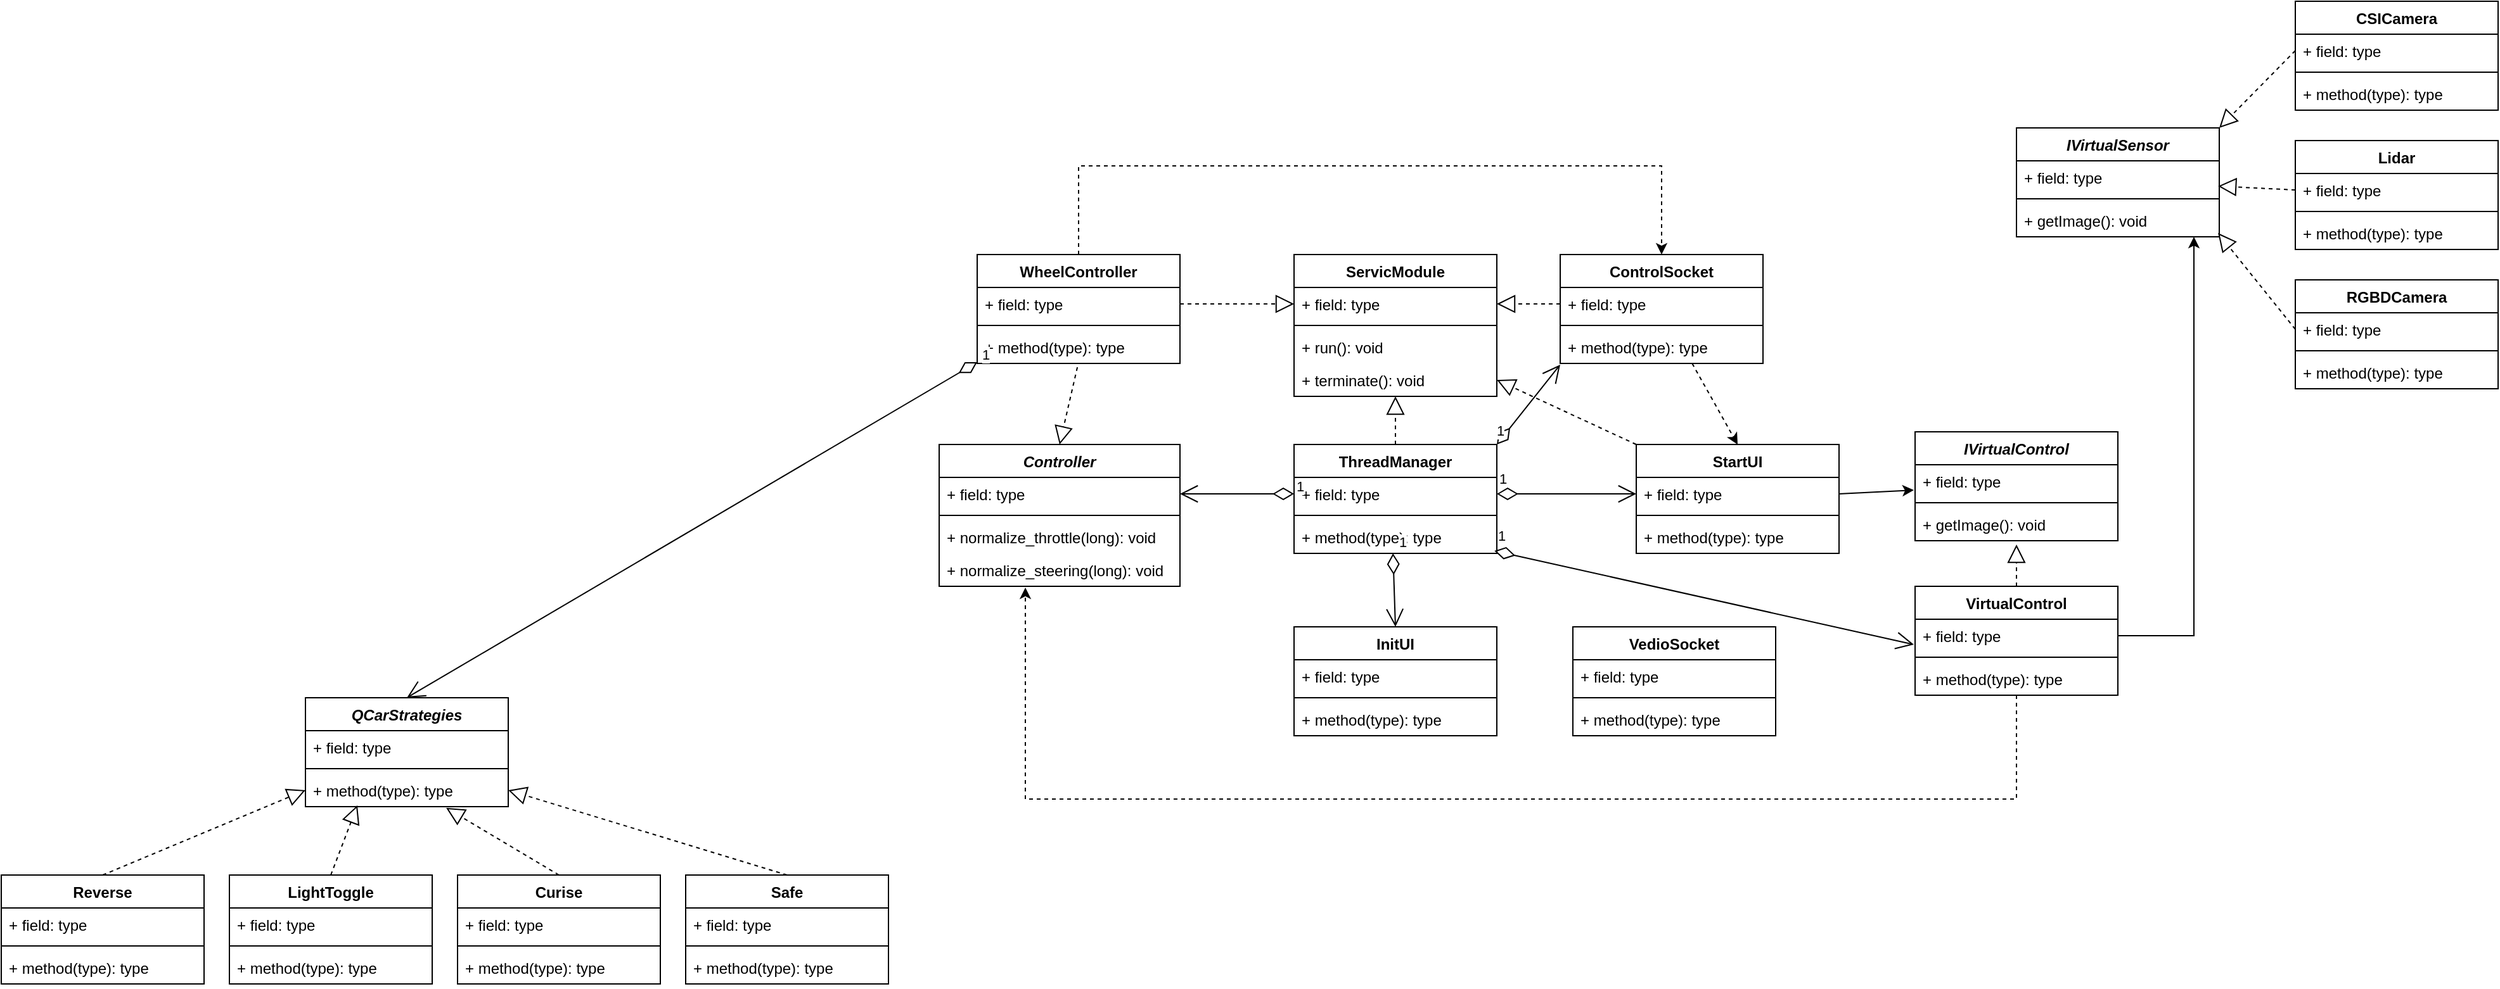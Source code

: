 <mxfile version="22.0.4" type="device">
  <diagram name="Page-1" id="IeWquG3DMUr6u4uD3eop">
    <mxGraphModel dx="2284" dy="1890" grid="1" gridSize="10" guides="1" tooltips="1" connect="1" arrows="1" fold="1" page="1" pageScale="1" pageWidth="850" pageHeight="1100" math="0" shadow="0">
      <root>
        <mxCell id="0" />
        <mxCell id="1" parent="0" />
        <mxCell id="zTrkhcBw3QIAUR79K40q-2" value="ThreadManager" style="swimlane;fontStyle=1;align=center;verticalAlign=top;childLayout=stackLayout;horizontal=1;startSize=26;horizontalStack=0;resizeParent=1;resizeParentMax=0;resizeLast=0;collapsible=1;marginBottom=0;whiteSpace=wrap;html=1;" vertex="1" parent="1">
          <mxGeometry x="470" y="320" width="160" height="86" as="geometry" />
        </mxCell>
        <mxCell id="zTrkhcBw3QIAUR79K40q-3" value="+ field: type" style="text;strokeColor=none;fillColor=none;align=left;verticalAlign=top;spacingLeft=4;spacingRight=4;overflow=hidden;rotatable=0;points=[[0,0.5],[1,0.5]];portConstraint=eastwest;whiteSpace=wrap;html=1;" vertex="1" parent="zTrkhcBw3QIAUR79K40q-2">
          <mxGeometry y="26" width="160" height="26" as="geometry" />
        </mxCell>
        <mxCell id="zTrkhcBw3QIAUR79K40q-4" value="" style="line;strokeWidth=1;fillColor=none;align=left;verticalAlign=middle;spacingTop=-1;spacingLeft=3;spacingRight=3;rotatable=0;labelPosition=right;points=[];portConstraint=eastwest;strokeColor=inherit;" vertex="1" parent="zTrkhcBw3QIAUR79K40q-2">
          <mxGeometry y="52" width="160" height="8" as="geometry" />
        </mxCell>
        <mxCell id="zTrkhcBw3QIAUR79K40q-5" value="+ method(type): type" style="text;strokeColor=none;fillColor=none;align=left;verticalAlign=top;spacingLeft=4;spacingRight=4;overflow=hidden;rotatable=0;points=[[0,0.5],[1,0.5]];portConstraint=eastwest;whiteSpace=wrap;html=1;" vertex="1" parent="zTrkhcBw3QIAUR79K40q-2">
          <mxGeometry y="60" width="160" height="26" as="geometry" />
        </mxCell>
        <mxCell id="zTrkhcBw3QIAUR79K40q-6" value="&lt;i&gt;Controller&lt;/i&gt;" style="swimlane;fontStyle=1;align=center;verticalAlign=top;childLayout=stackLayout;horizontal=1;startSize=26;horizontalStack=0;resizeParent=1;resizeParentMax=0;resizeLast=0;collapsible=1;marginBottom=0;whiteSpace=wrap;html=1;" vertex="1" parent="1">
          <mxGeometry x="190" y="320" width="190" height="112" as="geometry" />
        </mxCell>
        <mxCell id="zTrkhcBw3QIAUR79K40q-7" value="+ field: type" style="text;strokeColor=none;fillColor=none;align=left;verticalAlign=top;spacingLeft=4;spacingRight=4;overflow=hidden;rotatable=0;points=[[0,0.5],[1,0.5]];portConstraint=eastwest;whiteSpace=wrap;html=1;" vertex="1" parent="zTrkhcBw3QIAUR79K40q-6">
          <mxGeometry y="26" width="190" height="26" as="geometry" />
        </mxCell>
        <mxCell id="zTrkhcBw3QIAUR79K40q-8" value="" style="line;strokeWidth=1;fillColor=none;align=left;verticalAlign=middle;spacingTop=-1;spacingLeft=3;spacingRight=3;rotatable=0;labelPosition=right;points=[];portConstraint=eastwest;strokeColor=inherit;" vertex="1" parent="zTrkhcBw3QIAUR79K40q-6">
          <mxGeometry y="52" width="190" height="8" as="geometry" />
        </mxCell>
        <mxCell id="zTrkhcBw3QIAUR79K40q-81" value="+ normalize_throttle(long): void" style="text;strokeColor=none;fillColor=none;align=left;verticalAlign=top;spacingLeft=4;spacingRight=4;overflow=hidden;rotatable=0;points=[[0,0.5],[1,0.5]];portConstraint=eastwest;whiteSpace=wrap;html=1;" vertex="1" parent="zTrkhcBw3QIAUR79K40q-6">
          <mxGeometry y="60" width="190" height="26" as="geometry" />
        </mxCell>
        <mxCell id="zTrkhcBw3QIAUR79K40q-9" value="+ normalize_steering(long): void" style="text;strokeColor=none;fillColor=none;align=left;verticalAlign=top;spacingLeft=4;spacingRight=4;overflow=hidden;rotatable=0;points=[[0,0.5],[1,0.5]];portConstraint=eastwest;whiteSpace=wrap;html=1;" vertex="1" parent="zTrkhcBw3QIAUR79K40q-6">
          <mxGeometry y="86" width="190" height="26" as="geometry" />
        </mxCell>
        <mxCell id="zTrkhcBw3QIAUR79K40q-14" value="ServicModule" style="swimlane;fontStyle=1;align=center;verticalAlign=top;childLayout=stackLayout;horizontal=1;startSize=26;horizontalStack=0;resizeParent=1;resizeParentMax=0;resizeLast=0;collapsible=1;marginBottom=0;whiteSpace=wrap;html=1;" vertex="1" parent="1">
          <mxGeometry x="470" y="170" width="160" height="112" as="geometry" />
        </mxCell>
        <mxCell id="zTrkhcBw3QIAUR79K40q-15" value="+ field: type" style="text;strokeColor=none;fillColor=none;align=left;verticalAlign=top;spacingLeft=4;spacingRight=4;overflow=hidden;rotatable=0;points=[[0,0.5],[1,0.5]];portConstraint=eastwest;whiteSpace=wrap;html=1;" vertex="1" parent="zTrkhcBw3QIAUR79K40q-14">
          <mxGeometry y="26" width="160" height="26" as="geometry" />
        </mxCell>
        <mxCell id="zTrkhcBw3QIAUR79K40q-16" value="" style="line;strokeWidth=1;fillColor=none;align=left;verticalAlign=middle;spacingTop=-1;spacingLeft=3;spacingRight=3;rotatable=0;labelPosition=right;points=[];portConstraint=eastwest;strokeColor=inherit;" vertex="1" parent="zTrkhcBw3QIAUR79K40q-14">
          <mxGeometry y="52" width="160" height="8" as="geometry" />
        </mxCell>
        <mxCell id="zTrkhcBw3QIAUR79K40q-17" value="+ run(): void&amp;nbsp;&lt;br&gt;" style="text;strokeColor=none;fillColor=none;align=left;verticalAlign=top;spacingLeft=4;spacingRight=4;overflow=hidden;rotatable=0;points=[[0,0.5],[1,0.5]];portConstraint=eastwest;whiteSpace=wrap;html=1;" vertex="1" parent="zTrkhcBw3QIAUR79K40q-14">
          <mxGeometry y="60" width="160" height="26" as="geometry" />
        </mxCell>
        <mxCell id="zTrkhcBw3QIAUR79K40q-79" value="+ terminate(): void&amp;nbsp;" style="text;strokeColor=none;fillColor=none;align=left;verticalAlign=top;spacingLeft=4;spacingRight=4;overflow=hidden;rotatable=0;points=[[0,0.5],[1,0.5]];portConstraint=eastwest;whiteSpace=wrap;html=1;" vertex="1" parent="zTrkhcBw3QIAUR79K40q-14">
          <mxGeometry y="86" width="160" height="26" as="geometry" />
        </mxCell>
        <mxCell id="zTrkhcBw3QIAUR79K40q-18" value="" style="endArrow=block;dashed=1;endFill=0;endSize=12;html=1;rounded=0;exitX=0.494;exitY=1.115;exitDx=0;exitDy=0;exitPerimeter=0;entryX=0.5;entryY=0;entryDx=0;entryDy=0;" edge="1" parent="1" source="zTrkhcBw3QIAUR79K40q-26" target="zTrkhcBw3QIAUR79K40q-6">
          <mxGeometry width="160" relative="1" as="geometry">
            <mxPoint x="290" y="240" as="sourcePoint" />
            <mxPoint x="330" y="320" as="targetPoint" />
          </mxGeometry>
        </mxCell>
        <mxCell id="zTrkhcBw3QIAUR79K40q-19" value="" style="endArrow=block;dashed=1;endFill=0;endSize=12;html=1;rounded=0;exitX=0.5;exitY=0;exitDx=0;exitDy=0;" edge="1" parent="1" source="zTrkhcBw3QIAUR79K40q-2" target="zTrkhcBw3QIAUR79K40q-79">
          <mxGeometry width="160" relative="1" as="geometry">
            <mxPoint x="480" y="250" as="sourcePoint" />
            <mxPoint x="640" y="250" as="targetPoint" />
          </mxGeometry>
        </mxCell>
        <mxCell id="zTrkhcBw3QIAUR79K40q-21" value="1" style="endArrow=open;html=1;endSize=12;startArrow=diamondThin;startSize=14;startFill=0;edgeStyle=orthogonalEdgeStyle;align=left;verticalAlign=bottom;rounded=0;entryX=1;entryY=0.5;entryDx=0;entryDy=0;exitX=0;exitY=0.5;exitDx=0;exitDy=0;" edge="1" parent="1" source="zTrkhcBw3QIAUR79K40q-3" target="zTrkhcBw3QIAUR79K40q-7">
          <mxGeometry x="-1" y="3" relative="1" as="geometry">
            <mxPoint x="480" y="250" as="sourcePoint" />
            <mxPoint x="640" y="250" as="targetPoint" />
          </mxGeometry>
        </mxCell>
        <mxCell id="zTrkhcBw3QIAUR79K40q-22" value="1" style="endArrow=open;html=1;endSize=12;startArrow=diamondThin;startSize=14;startFill=0;align=left;verticalAlign=bottom;rounded=0;entryX=0;entryY=0.5;entryDx=0;entryDy=0;exitX=1;exitY=0.5;exitDx=0;exitDy=0;" edge="1" parent="1" source="zTrkhcBw3QIAUR79K40q-3" target="zTrkhcBw3QIAUR79K40q-116">
          <mxGeometry x="-1" y="3" relative="1" as="geometry">
            <mxPoint x="480" y="369" as="sourcePoint" />
            <mxPoint x="690" y="359" as="targetPoint" />
          </mxGeometry>
        </mxCell>
        <mxCell id="zTrkhcBw3QIAUR79K40q-114" style="edgeStyle=orthogonalEdgeStyle;rounded=0;orthogonalLoop=1;jettySize=auto;html=1;exitX=0.5;exitY=0;exitDx=0;exitDy=0;entryX=0.5;entryY=0;entryDx=0;entryDy=0;dashed=1;" edge="1" parent="1" source="zTrkhcBw3QIAUR79K40q-23" target="zTrkhcBw3QIAUR79K40q-82">
          <mxGeometry relative="1" as="geometry">
            <Array as="points">
              <mxPoint x="300" y="100" />
              <mxPoint x="760" y="100" />
            </Array>
          </mxGeometry>
        </mxCell>
        <mxCell id="zTrkhcBw3QIAUR79K40q-23" value="WheelController" style="swimlane;fontStyle=1;align=center;verticalAlign=top;childLayout=stackLayout;horizontal=1;startSize=26;horizontalStack=0;resizeParent=1;resizeParentMax=0;resizeLast=0;collapsible=1;marginBottom=0;whiteSpace=wrap;html=1;" vertex="1" parent="1">
          <mxGeometry x="220" y="170" width="160" height="86" as="geometry" />
        </mxCell>
        <mxCell id="zTrkhcBw3QIAUR79K40q-24" value="+ field: type" style="text;strokeColor=none;fillColor=none;align=left;verticalAlign=top;spacingLeft=4;spacingRight=4;overflow=hidden;rotatable=0;points=[[0,0.5],[1,0.5]];portConstraint=eastwest;whiteSpace=wrap;html=1;" vertex="1" parent="zTrkhcBw3QIAUR79K40q-23">
          <mxGeometry y="26" width="160" height="26" as="geometry" />
        </mxCell>
        <mxCell id="zTrkhcBw3QIAUR79K40q-25" value="" style="line;strokeWidth=1;fillColor=none;align=left;verticalAlign=middle;spacingTop=-1;spacingLeft=3;spacingRight=3;rotatable=0;labelPosition=right;points=[];portConstraint=eastwest;strokeColor=inherit;" vertex="1" parent="zTrkhcBw3QIAUR79K40q-23">
          <mxGeometry y="52" width="160" height="8" as="geometry" />
        </mxCell>
        <mxCell id="zTrkhcBw3QIAUR79K40q-26" value="+ method(type): type" style="text;strokeColor=none;fillColor=none;align=left;verticalAlign=top;spacingLeft=4;spacingRight=4;overflow=hidden;rotatable=0;points=[[0,0.5],[1,0.5]];portConstraint=eastwest;whiteSpace=wrap;html=1;" vertex="1" parent="zTrkhcBw3QIAUR79K40q-23">
          <mxGeometry y="60" width="160" height="26" as="geometry" />
        </mxCell>
        <mxCell id="zTrkhcBw3QIAUR79K40q-27" value="" style="endArrow=block;dashed=1;endFill=0;endSize=12;html=1;rounded=0;exitX=1;exitY=0.5;exitDx=0;exitDy=0;entryX=0;entryY=0.5;entryDx=0;entryDy=0;" edge="1" parent="1" source="zTrkhcBw3QIAUR79K40q-24" target="zTrkhcBw3QIAUR79K40q-15">
          <mxGeometry width="160" relative="1" as="geometry">
            <mxPoint x="339" y="269" as="sourcePoint" />
            <mxPoint x="340" y="330" as="targetPoint" />
          </mxGeometry>
        </mxCell>
        <mxCell id="zTrkhcBw3QIAUR79K40q-28" value="&lt;i style=&quot;border-color: var(--border-color);&quot;&gt;QCarStrategies&lt;/i&gt;" style="swimlane;fontStyle=1;align=center;verticalAlign=top;childLayout=stackLayout;horizontal=1;startSize=26;horizontalStack=0;resizeParent=1;resizeParentMax=0;resizeLast=0;collapsible=1;marginBottom=0;whiteSpace=wrap;html=1;" vertex="1" parent="1">
          <mxGeometry x="-310" y="520" width="160" height="86" as="geometry" />
        </mxCell>
        <mxCell id="zTrkhcBw3QIAUR79K40q-29" value="+ field: type" style="text;strokeColor=none;fillColor=none;align=left;verticalAlign=top;spacingLeft=4;spacingRight=4;overflow=hidden;rotatable=0;points=[[0,0.5],[1,0.5]];portConstraint=eastwest;whiteSpace=wrap;html=1;" vertex="1" parent="zTrkhcBw3QIAUR79K40q-28">
          <mxGeometry y="26" width="160" height="26" as="geometry" />
        </mxCell>
        <mxCell id="zTrkhcBw3QIAUR79K40q-30" value="" style="line;strokeWidth=1;fillColor=none;align=left;verticalAlign=middle;spacingTop=-1;spacingLeft=3;spacingRight=3;rotatable=0;labelPosition=right;points=[];portConstraint=eastwest;strokeColor=inherit;" vertex="1" parent="zTrkhcBw3QIAUR79K40q-28">
          <mxGeometry y="52" width="160" height="8" as="geometry" />
        </mxCell>
        <mxCell id="zTrkhcBw3QIAUR79K40q-31" value="+ method(type): type" style="text;strokeColor=none;fillColor=none;align=left;verticalAlign=top;spacingLeft=4;spacingRight=4;overflow=hidden;rotatable=0;points=[[0,0.5],[1,0.5]];portConstraint=eastwest;whiteSpace=wrap;html=1;" vertex="1" parent="zTrkhcBw3QIAUR79K40q-28">
          <mxGeometry y="60" width="160" height="26" as="geometry" />
        </mxCell>
        <mxCell id="zTrkhcBw3QIAUR79K40q-32" value="1" style="endArrow=open;html=1;endSize=12;startArrow=diamondThin;startSize=14;startFill=0;align=left;verticalAlign=bottom;rounded=0;entryX=0.5;entryY=0;entryDx=0;entryDy=0;exitX=0;exitY=0.962;exitDx=0;exitDy=0;exitPerimeter=0;" edge="1" parent="1" source="zTrkhcBw3QIAUR79K40q-26" target="zTrkhcBw3QIAUR79K40q-28">
          <mxGeometry x="-1" y="3" relative="1" as="geometry">
            <mxPoint x="-230" y="463.998" as="sourcePoint" />
            <mxPoint x="-300" y="429" as="targetPoint" />
          </mxGeometry>
        </mxCell>
        <mxCell id="zTrkhcBw3QIAUR79K40q-33" value="Reverse" style="swimlane;fontStyle=1;align=center;verticalAlign=top;childLayout=stackLayout;horizontal=1;startSize=26;horizontalStack=0;resizeParent=1;resizeParentMax=0;resizeLast=0;collapsible=1;marginBottom=0;whiteSpace=wrap;html=1;" vertex="1" parent="1">
          <mxGeometry x="-550" y="660" width="160" height="86" as="geometry" />
        </mxCell>
        <mxCell id="zTrkhcBw3QIAUR79K40q-34" value="+ field: type" style="text;strokeColor=none;fillColor=none;align=left;verticalAlign=top;spacingLeft=4;spacingRight=4;overflow=hidden;rotatable=0;points=[[0,0.5],[1,0.5]];portConstraint=eastwest;whiteSpace=wrap;html=1;" vertex="1" parent="zTrkhcBw3QIAUR79K40q-33">
          <mxGeometry y="26" width="160" height="26" as="geometry" />
        </mxCell>
        <mxCell id="zTrkhcBw3QIAUR79K40q-35" value="" style="line;strokeWidth=1;fillColor=none;align=left;verticalAlign=middle;spacingTop=-1;spacingLeft=3;spacingRight=3;rotatable=0;labelPosition=right;points=[];portConstraint=eastwest;strokeColor=inherit;" vertex="1" parent="zTrkhcBw3QIAUR79K40q-33">
          <mxGeometry y="52" width="160" height="8" as="geometry" />
        </mxCell>
        <mxCell id="zTrkhcBw3QIAUR79K40q-36" value="+ method(type): type" style="text;strokeColor=none;fillColor=none;align=left;verticalAlign=top;spacingLeft=4;spacingRight=4;overflow=hidden;rotatable=0;points=[[0,0.5],[1,0.5]];portConstraint=eastwest;whiteSpace=wrap;html=1;" vertex="1" parent="zTrkhcBw3QIAUR79K40q-33">
          <mxGeometry y="60" width="160" height="26" as="geometry" />
        </mxCell>
        <mxCell id="zTrkhcBw3QIAUR79K40q-37" value="LightToggle" style="swimlane;fontStyle=1;align=center;verticalAlign=top;childLayout=stackLayout;horizontal=1;startSize=26;horizontalStack=0;resizeParent=1;resizeParentMax=0;resizeLast=0;collapsible=1;marginBottom=0;whiteSpace=wrap;html=1;" vertex="1" parent="1">
          <mxGeometry x="-370" y="660" width="160" height="86" as="geometry" />
        </mxCell>
        <mxCell id="zTrkhcBw3QIAUR79K40q-38" value="+ field: type" style="text;strokeColor=none;fillColor=none;align=left;verticalAlign=top;spacingLeft=4;spacingRight=4;overflow=hidden;rotatable=0;points=[[0,0.5],[1,0.5]];portConstraint=eastwest;whiteSpace=wrap;html=1;" vertex="1" parent="zTrkhcBw3QIAUR79K40q-37">
          <mxGeometry y="26" width="160" height="26" as="geometry" />
        </mxCell>
        <mxCell id="zTrkhcBw3QIAUR79K40q-39" value="" style="line;strokeWidth=1;fillColor=none;align=left;verticalAlign=middle;spacingTop=-1;spacingLeft=3;spacingRight=3;rotatable=0;labelPosition=right;points=[];portConstraint=eastwest;strokeColor=inherit;" vertex="1" parent="zTrkhcBw3QIAUR79K40q-37">
          <mxGeometry y="52" width="160" height="8" as="geometry" />
        </mxCell>
        <mxCell id="zTrkhcBw3QIAUR79K40q-40" value="+ method(type): type" style="text;strokeColor=none;fillColor=none;align=left;verticalAlign=top;spacingLeft=4;spacingRight=4;overflow=hidden;rotatable=0;points=[[0,0.5],[1,0.5]];portConstraint=eastwest;whiteSpace=wrap;html=1;" vertex="1" parent="zTrkhcBw3QIAUR79K40q-37">
          <mxGeometry y="60" width="160" height="26" as="geometry" />
        </mxCell>
        <mxCell id="zTrkhcBw3QIAUR79K40q-41" value="Curise" style="swimlane;fontStyle=1;align=center;verticalAlign=top;childLayout=stackLayout;horizontal=1;startSize=26;horizontalStack=0;resizeParent=1;resizeParentMax=0;resizeLast=0;collapsible=1;marginBottom=0;whiteSpace=wrap;html=1;" vertex="1" parent="1">
          <mxGeometry x="-190" y="660" width="160" height="86" as="geometry" />
        </mxCell>
        <mxCell id="zTrkhcBw3QIAUR79K40q-42" value="+ field: type" style="text;strokeColor=none;fillColor=none;align=left;verticalAlign=top;spacingLeft=4;spacingRight=4;overflow=hidden;rotatable=0;points=[[0,0.5],[1,0.5]];portConstraint=eastwest;whiteSpace=wrap;html=1;" vertex="1" parent="zTrkhcBw3QIAUR79K40q-41">
          <mxGeometry y="26" width="160" height="26" as="geometry" />
        </mxCell>
        <mxCell id="zTrkhcBw3QIAUR79K40q-43" value="" style="line;strokeWidth=1;fillColor=none;align=left;verticalAlign=middle;spacingTop=-1;spacingLeft=3;spacingRight=3;rotatable=0;labelPosition=right;points=[];portConstraint=eastwest;strokeColor=inherit;" vertex="1" parent="zTrkhcBw3QIAUR79K40q-41">
          <mxGeometry y="52" width="160" height="8" as="geometry" />
        </mxCell>
        <mxCell id="zTrkhcBw3QIAUR79K40q-44" value="+ method(type): type" style="text;strokeColor=none;fillColor=none;align=left;verticalAlign=top;spacingLeft=4;spacingRight=4;overflow=hidden;rotatable=0;points=[[0,0.5],[1,0.5]];portConstraint=eastwest;whiteSpace=wrap;html=1;" vertex="1" parent="zTrkhcBw3QIAUR79K40q-41">
          <mxGeometry y="60" width="160" height="26" as="geometry" />
        </mxCell>
        <mxCell id="zTrkhcBw3QIAUR79K40q-45" value="" style="endArrow=block;dashed=1;endFill=0;endSize=12;html=1;rounded=0;exitX=0.5;exitY=0;exitDx=0;exitDy=0;entryX=0;entryY=0.5;entryDx=0;entryDy=0;" edge="1" parent="1" source="zTrkhcBw3QIAUR79K40q-33" target="zTrkhcBw3QIAUR79K40q-31">
          <mxGeometry width="160" relative="1" as="geometry">
            <mxPoint x="-30" y="338" as="sourcePoint" />
            <mxPoint x="-30" y="274" as="targetPoint" />
          </mxGeometry>
        </mxCell>
        <mxCell id="zTrkhcBw3QIAUR79K40q-46" value="Safe" style="swimlane;fontStyle=1;align=center;verticalAlign=top;childLayout=stackLayout;horizontal=1;startSize=26;horizontalStack=0;resizeParent=1;resizeParentMax=0;resizeLast=0;collapsible=1;marginBottom=0;whiteSpace=wrap;html=1;" vertex="1" parent="1">
          <mxGeometry x="-10" y="660" width="160" height="86" as="geometry" />
        </mxCell>
        <mxCell id="zTrkhcBw3QIAUR79K40q-47" value="+ field: type" style="text;strokeColor=none;fillColor=none;align=left;verticalAlign=top;spacingLeft=4;spacingRight=4;overflow=hidden;rotatable=0;points=[[0,0.5],[1,0.5]];portConstraint=eastwest;whiteSpace=wrap;html=1;" vertex="1" parent="zTrkhcBw3QIAUR79K40q-46">
          <mxGeometry y="26" width="160" height="26" as="geometry" />
        </mxCell>
        <mxCell id="zTrkhcBw3QIAUR79K40q-48" value="" style="line;strokeWidth=1;fillColor=none;align=left;verticalAlign=middle;spacingTop=-1;spacingLeft=3;spacingRight=3;rotatable=0;labelPosition=right;points=[];portConstraint=eastwest;strokeColor=inherit;" vertex="1" parent="zTrkhcBw3QIAUR79K40q-46">
          <mxGeometry y="52" width="160" height="8" as="geometry" />
        </mxCell>
        <mxCell id="zTrkhcBw3QIAUR79K40q-49" value="+ method(type): type" style="text;strokeColor=none;fillColor=none;align=left;verticalAlign=top;spacingLeft=4;spacingRight=4;overflow=hidden;rotatable=0;points=[[0,0.5],[1,0.5]];portConstraint=eastwest;whiteSpace=wrap;html=1;" vertex="1" parent="zTrkhcBw3QIAUR79K40q-46">
          <mxGeometry y="60" width="160" height="26" as="geometry" />
        </mxCell>
        <mxCell id="zTrkhcBw3QIAUR79K40q-50" value="" style="endArrow=block;dashed=1;endFill=0;endSize=12;html=1;rounded=0;exitX=0.5;exitY=0;exitDx=0;exitDy=0;entryX=0.256;entryY=0.962;entryDx=0;entryDy=0;entryPerimeter=0;" edge="1" parent="1" source="zTrkhcBw3QIAUR79K40q-37" target="zTrkhcBw3QIAUR79K40q-31">
          <mxGeometry width="160" relative="1" as="geometry">
            <mxPoint x="-20" y="424" as="sourcePoint" />
            <mxPoint x="140" y="357" as="targetPoint" />
          </mxGeometry>
        </mxCell>
        <mxCell id="zTrkhcBw3QIAUR79K40q-51" value="" style="endArrow=block;dashed=1;endFill=0;endSize=12;html=1;rounded=0;exitX=0.5;exitY=0;exitDx=0;exitDy=0;entryX=0.694;entryY=1.038;entryDx=0;entryDy=0;entryPerimeter=0;" edge="1" parent="1" source="zTrkhcBw3QIAUR79K40q-41" target="zTrkhcBw3QIAUR79K40q-31">
          <mxGeometry width="160" relative="1" as="geometry">
            <mxPoint x="160" y="424" as="sourcePoint" />
            <mxPoint x="181" y="369" as="targetPoint" />
          </mxGeometry>
        </mxCell>
        <mxCell id="zTrkhcBw3QIAUR79K40q-52" value="" style="endArrow=block;dashed=1;endFill=0;endSize=12;html=1;rounded=0;exitX=0.5;exitY=0;exitDx=0;exitDy=0;entryX=1;entryY=0.5;entryDx=0;entryDy=0;" edge="1" parent="1" source="zTrkhcBw3QIAUR79K40q-46" target="zTrkhcBw3QIAUR79K40q-31">
          <mxGeometry width="160" relative="1" as="geometry">
            <mxPoint x="340" y="424" as="sourcePoint" />
            <mxPoint x="251" y="371" as="targetPoint" />
          </mxGeometry>
        </mxCell>
        <mxCell id="zTrkhcBw3QIAUR79K40q-54" value="&lt;i&gt;IVirtualSensor&lt;/i&gt;" style="swimlane;fontStyle=1;align=center;verticalAlign=top;childLayout=stackLayout;horizontal=1;startSize=26;horizontalStack=0;resizeParent=1;resizeParentMax=0;resizeLast=0;collapsible=1;marginBottom=0;whiteSpace=wrap;html=1;" vertex="1" parent="1">
          <mxGeometry x="1040" y="70" width="160" height="86" as="geometry" />
        </mxCell>
        <mxCell id="zTrkhcBw3QIAUR79K40q-55" value="+ field: type" style="text;strokeColor=none;fillColor=none;align=left;verticalAlign=top;spacingLeft=4;spacingRight=4;overflow=hidden;rotatable=0;points=[[0,0.5],[1,0.5]];portConstraint=eastwest;whiteSpace=wrap;html=1;" vertex="1" parent="zTrkhcBw3QIAUR79K40q-54">
          <mxGeometry y="26" width="160" height="26" as="geometry" />
        </mxCell>
        <mxCell id="zTrkhcBw3QIAUR79K40q-56" value="" style="line;strokeWidth=1;fillColor=none;align=left;verticalAlign=middle;spacingTop=-1;spacingLeft=3;spacingRight=3;rotatable=0;labelPosition=right;points=[];portConstraint=eastwest;strokeColor=inherit;" vertex="1" parent="zTrkhcBw3QIAUR79K40q-54">
          <mxGeometry y="52" width="160" height="8" as="geometry" />
        </mxCell>
        <mxCell id="zTrkhcBw3QIAUR79K40q-57" value="+ getImage(): void" style="text;strokeColor=none;fillColor=none;align=left;verticalAlign=top;spacingLeft=4;spacingRight=4;overflow=hidden;rotatable=0;points=[[0,0.5],[1,0.5]];portConstraint=eastwest;whiteSpace=wrap;html=1;" vertex="1" parent="zTrkhcBw3QIAUR79K40q-54">
          <mxGeometry y="60" width="160" height="26" as="geometry" />
        </mxCell>
        <mxCell id="zTrkhcBw3QIAUR79K40q-58" value="CSICamera" style="swimlane;fontStyle=1;align=center;verticalAlign=top;childLayout=stackLayout;horizontal=1;startSize=26;horizontalStack=0;resizeParent=1;resizeParentMax=0;resizeLast=0;collapsible=1;marginBottom=0;whiteSpace=wrap;html=1;" vertex="1" parent="1">
          <mxGeometry x="1260" y="-30" width="160" height="86" as="geometry" />
        </mxCell>
        <mxCell id="zTrkhcBw3QIAUR79K40q-59" value="+ field: type" style="text;strokeColor=none;fillColor=none;align=left;verticalAlign=top;spacingLeft=4;spacingRight=4;overflow=hidden;rotatable=0;points=[[0,0.5],[1,0.5]];portConstraint=eastwest;whiteSpace=wrap;html=1;" vertex="1" parent="zTrkhcBw3QIAUR79K40q-58">
          <mxGeometry y="26" width="160" height="26" as="geometry" />
        </mxCell>
        <mxCell id="zTrkhcBw3QIAUR79K40q-60" value="" style="line;strokeWidth=1;fillColor=none;align=left;verticalAlign=middle;spacingTop=-1;spacingLeft=3;spacingRight=3;rotatable=0;labelPosition=right;points=[];portConstraint=eastwest;strokeColor=inherit;" vertex="1" parent="zTrkhcBw3QIAUR79K40q-58">
          <mxGeometry y="52" width="160" height="8" as="geometry" />
        </mxCell>
        <mxCell id="zTrkhcBw3QIAUR79K40q-61" value="+ method(type): type" style="text;strokeColor=none;fillColor=none;align=left;verticalAlign=top;spacingLeft=4;spacingRight=4;overflow=hidden;rotatable=0;points=[[0,0.5],[1,0.5]];portConstraint=eastwest;whiteSpace=wrap;html=1;" vertex="1" parent="zTrkhcBw3QIAUR79K40q-58">
          <mxGeometry y="60" width="160" height="26" as="geometry" />
        </mxCell>
        <mxCell id="zTrkhcBw3QIAUR79K40q-62" value="Lidar" style="swimlane;fontStyle=1;align=center;verticalAlign=top;childLayout=stackLayout;horizontal=1;startSize=26;horizontalStack=0;resizeParent=1;resizeParentMax=0;resizeLast=0;collapsible=1;marginBottom=0;whiteSpace=wrap;html=1;" vertex="1" parent="1">
          <mxGeometry x="1260" y="80" width="160" height="86" as="geometry" />
        </mxCell>
        <mxCell id="zTrkhcBw3QIAUR79K40q-63" value="+ field: type" style="text;strokeColor=none;fillColor=none;align=left;verticalAlign=top;spacingLeft=4;spacingRight=4;overflow=hidden;rotatable=0;points=[[0,0.5],[1,0.5]];portConstraint=eastwest;whiteSpace=wrap;html=1;" vertex="1" parent="zTrkhcBw3QIAUR79K40q-62">
          <mxGeometry y="26" width="160" height="26" as="geometry" />
        </mxCell>
        <mxCell id="zTrkhcBw3QIAUR79K40q-64" value="" style="line;strokeWidth=1;fillColor=none;align=left;verticalAlign=middle;spacingTop=-1;spacingLeft=3;spacingRight=3;rotatable=0;labelPosition=right;points=[];portConstraint=eastwest;strokeColor=inherit;" vertex="1" parent="zTrkhcBw3QIAUR79K40q-62">
          <mxGeometry y="52" width="160" height="8" as="geometry" />
        </mxCell>
        <mxCell id="zTrkhcBw3QIAUR79K40q-65" value="+ method(type): type" style="text;strokeColor=none;fillColor=none;align=left;verticalAlign=top;spacingLeft=4;spacingRight=4;overflow=hidden;rotatable=0;points=[[0,0.5],[1,0.5]];portConstraint=eastwest;whiteSpace=wrap;html=1;" vertex="1" parent="zTrkhcBw3QIAUR79K40q-62">
          <mxGeometry y="60" width="160" height="26" as="geometry" />
        </mxCell>
        <mxCell id="zTrkhcBw3QIAUR79K40q-66" value="RGBDCamera" style="swimlane;fontStyle=1;align=center;verticalAlign=top;childLayout=stackLayout;horizontal=1;startSize=26;horizontalStack=0;resizeParent=1;resizeParentMax=0;resizeLast=0;collapsible=1;marginBottom=0;whiteSpace=wrap;html=1;" vertex="1" parent="1">
          <mxGeometry x="1260" y="190" width="160" height="86" as="geometry" />
        </mxCell>
        <mxCell id="zTrkhcBw3QIAUR79K40q-67" value="+ field: type" style="text;strokeColor=none;fillColor=none;align=left;verticalAlign=top;spacingLeft=4;spacingRight=4;overflow=hidden;rotatable=0;points=[[0,0.5],[1,0.5]];portConstraint=eastwest;whiteSpace=wrap;html=1;" vertex="1" parent="zTrkhcBw3QIAUR79K40q-66">
          <mxGeometry y="26" width="160" height="26" as="geometry" />
        </mxCell>
        <mxCell id="zTrkhcBw3QIAUR79K40q-68" value="" style="line;strokeWidth=1;fillColor=none;align=left;verticalAlign=middle;spacingTop=-1;spacingLeft=3;spacingRight=3;rotatable=0;labelPosition=right;points=[];portConstraint=eastwest;strokeColor=inherit;" vertex="1" parent="zTrkhcBw3QIAUR79K40q-66">
          <mxGeometry y="52" width="160" height="8" as="geometry" />
        </mxCell>
        <mxCell id="zTrkhcBw3QIAUR79K40q-69" value="+ method(type): type" style="text;strokeColor=none;fillColor=none;align=left;verticalAlign=top;spacingLeft=4;spacingRight=4;overflow=hidden;rotatable=0;points=[[0,0.5],[1,0.5]];portConstraint=eastwest;whiteSpace=wrap;html=1;" vertex="1" parent="zTrkhcBw3QIAUR79K40q-66">
          <mxGeometry y="60" width="160" height="26" as="geometry" />
        </mxCell>
        <mxCell id="zTrkhcBw3QIAUR79K40q-70" value="" style="endArrow=block;dashed=1;endFill=0;endSize=12;html=1;rounded=0;exitX=0;exitY=0.5;exitDx=0;exitDy=0;entryX=0.994;entryY=0.885;entryDx=0;entryDy=0;entryPerimeter=0;" edge="1" parent="1" source="zTrkhcBw3QIAUR79K40q-67" target="zTrkhcBw3QIAUR79K40q-57">
          <mxGeometry width="160" relative="1" as="geometry">
            <mxPoint x="1260" y="266.5" as="sourcePoint" />
            <mxPoint x="1040" y="199.5" as="targetPoint" />
          </mxGeometry>
        </mxCell>
        <mxCell id="zTrkhcBw3QIAUR79K40q-71" value="" style="endArrow=block;dashed=1;endFill=0;endSize=12;html=1;rounded=0;exitX=0;exitY=0.5;exitDx=0;exitDy=0;entryX=0.994;entryY=0.769;entryDx=0;entryDy=0;entryPerimeter=0;" edge="1" parent="1" source="zTrkhcBw3QIAUR79K40q-63" target="zTrkhcBw3QIAUR79K40q-55">
          <mxGeometry width="160" relative="1" as="geometry">
            <mxPoint x="1251" y="151" as="sourcePoint" />
            <mxPoint x="1190" y="75" as="targetPoint" />
          </mxGeometry>
        </mxCell>
        <mxCell id="zTrkhcBw3QIAUR79K40q-72" value="" style="endArrow=block;dashed=1;endFill=0;endSize=12;html=1;rounded=0;exitX=0;exitY=0.5;exitDx=0;exitDy=0;entryX=1;entryY=0;entryDx=0;entryDy=0;" edge="1" parent="1" source="zTrkhcBw3QIAUR79K40q-59" target="zTrkhcBw3QIAUR79K40q-54">
          <mxGeometry width="160" relative="1" as="geometry">
            <mxPoint x="1241" y="9" as="sourcePoint" />
            <mxPoint x="1180" y="6" as="targetPoint" />
          </mxGeometry>
        </mxCell>
        <mxCell id="zTrkhcBw3QIAUR79K40q-74" value="InitUI" style="swimlane;fontStyle=1;align=center;verticalAlign=top;childLayout=stackLayout;horizontal=1;startSize=26;horizontalStack=0;resizeParent=1;resizeParentMax=0;resizeLast=0;collapsible=1;marginBottom=0;whiteSpace=wrap;html=1;" vertex="1" parent="1">
          <mxGeometry x="470" y="464" width="160" height="86" as="geometry" />
        </mxCell>
        <mxCell id="zTrkhcBw3QIAUR79K40q-75" value="+ field: type" style="text;strokeColor=none;fillColor=none;align=left;verticalAlign=top;spacingLeft=4;spacingRight=4;overflow=hidden;rotatable=0;points=[[0,0.5],[1,0.5]];portConstraint=eastwest;whiteSpace=wrap;html=1;" vertex="1" parent="zTrkhcBw3QIAUR79K40q-74">
          <mxGeometry y="26" width="160" height="26" as="geometry" />
        </mxCell>
        <mxCell id="zTrkhcBw3QIAUR79K40q-76" value="" style="line;strokeWidth=1;fillColor=none;align=left;verticalAlign=middle;spacingTop=-1;spacingLeft=3;spacingRight=3;rotatable=0;labelPosition=right;points=[];portConstraint=eastwest;strokeColor=inherit;" vertex="1" parent="zTrkhcBw3QIAUR79K40q-74">
          <mxGeometry y="52" width="160" height="8" as="geometry" />
        </mxCell>
        <mxCell id="zTrkhcBw3QIAUR79K40q-77" value="+ method(type): type" style="text;strokeColor=none;fillColor=none;align=left;verticalAlign=top;spacingLeft=4;spacingRight=4;overflow=hidden;rotatable=0;points=[[0,0.5],[1,0.5]];portConstraint=eastwest;whiteSpace=wrap;html=1;" vertex="1" parent="zTrkhcBw3QIAUR79K40q-74">
          <mxGeometry y="60" width="160" height="26" as="geometry" />
        </mxCell>
        <mxCell id="zTrkhcBw3QIAUR79K40q-78" value="1" style="endArrow=open;html=1;endSize=12;startArrow=diamondThin;startSize=14;startFill=0;align=left;verticalAlign=bottom;rounded=0;entryX=0.5;entryY=0;entryDx=0;entryDy=0;exitX=0.488;exitY=1;exitDx=0;exitDy=0;exitPerimeter=0;" edge="1" parent="1" source="zTrkhcBw3QIAUR79K40q-5" target="zTrkhcBw3QIAUR79K40q-74">
          <mxGeometry x="-1" y="3" relative="1" as="geometry">
            <mxPoint x="480" y="369" as="sourcePoint" />
            <mxPoint x="390" y="369" as="targetPoint" />
          </mxGeometry>
        </mxCell>
        <mxCell id="zTrkhcBw3QIAUR79K40q-119" value="" style="rounded=0;orthogonalLoop=1;jettySize=auto;html=1;entryX=0.5;entryY=0;entryDx=0;entryDy=0;dashed=1;" edge="1" parent="1" source="zTrkhcBw3QIAUR79K40q-82" target="zTrkhcBw3QIAUR79K40q-115">
          <mxGeometry relative="1" as="geometry" />
        </mxCell>
        <mxCell id="zTrkhcBw3QIAUR79K40q-82" value="ControlSocket" style="swimlane;fontStyle=1;align=center;verticalAlign=top;childLayout=stackLayout;horizontal=1;startSize=26;horizontalStack=0;resizeParent=1;resizeParentMax=0;resizeLast=0;collapsible=1;marginBottom=0;whiteSpace=wrap;html=1;" vertex="1" parent="1">
          <mxGeometry x="680" y="170" width="160" height="86" as="geometry" />
        </mxCell>
        <mxCell id="zTrkhcBw3QIAUR79K40q-83" value="+ field: type" style="text;strokeColor=none;fillColor=none;align=left;verticalAlign=top;spacingLeft=4;spacingRight=4;overflow=hidden;rotatable=0;points=[[0,0.5],[1,0.5]];portConstraint=eastwest;whiteSpace=wrap;html=1;" vertex="1" parent="zTrkhcBw3QIAUR79K40q-82">
          <mxGeometry y="26" width="160" height="26" as="geometry" />
        </mxCell>
        <mxCell id="zTrkhcBw3QIAUR79K40q-84" value="" style="line;strokeWidth=1;fillColor=none;align=left;verticalAlign=middle;spacingTop=-1;spacingLeft=3;spacingRight=3;rotatable=0;labelPosition=right;points=[];portConstraint=eastwest;strokeColor=inherit;" vertex="1" parent="zTrkhcBw3QIAUR79K40q-82">
          <mxGeometry y="52" width="160" height="8" as="geometry" />
        </mxCell>
        <mxCell id="zTrkhcBw3QIAUR79K40q-85" value="+ method(type): type" style="text;strokeColor=none;fillColor=none;align=left;verticalAlign=top;spacingLeft=4;spacingRight=4;overflow=hidden;rotatable=0;points=[[0,0.5],[1,0.5]];portConstraint=eastwest;whiteSpace=wrap;html=1;" vertex="1" parent="zTrkhcBw3QIAUR79K40q-82">
          <mxGeometry y="60" width="160" height="26" as="geometry" />
        </mxCell>
        <mxCell id="zTrkhcBw3QIAUR79K40q-86" value="" style="endArrow=block;dashed=1;endFill=0;endSize=12;html=1;rounded=0;exitX=0;exitY=0.5;exitDx=0;exitDy=0;entryX=1;entryY=0.5;entryDx=0;entryDy=0;" edge="1" parent="1" source="zTrkhcBw3QIAUR79K40q-83" target="zTrkhcBw3QIAUR79K40q-15">
          <mxGeometry width="160" relative="1" as="geometry">
            <mxPoint x="660" y="232" as="sourcePoint" />
            <mxPoint x="660" y="194" as="targetPoint" />
          </mxGeometry>
        </mxCell>
        <mxCell id="zTrkhcBw3QIAUR79K40q-87" value="1" style="endArrow=open;html=1;endSize=12;startArrow=diamondThin;startSize=14;startFill=0;align=left;verticalAlign=bottom;rounded=0;entryX=0;entryY=1.038;entryDx=0;entryDy=0;exitX=1;exitY=0;exitDx=0;exitDy=0;entryPerimeter=0;" edge="1" parent="1" source="zTrkhcBw3QIAUR79K40q-2" target="zTrkhcBw3QIAUR79K40q-85">
          <mxGeometry x="-1" y="3" relative="1" as="geometry">
            <mxPoint x="640" y="306" as="sourcePoint" />
            <mxPoint x="700" y="306" as="targetPoint" />
          </mxGeometry>
        </mxCell>
        <mxCell id="zTrkhcBw3QIAUR79K40q-89" value="VedioSocket" style="swimlane;fontStyle=1;align=center;verticalAlign=top;childLayout=stackLayout;horizontal=1;startSize=26;horizontalStack=0;resizeParent=1;resizeParentMax=0;resizeLast=0;collapsible=1;marginBottom=0;whiteSpace=wrap;html=1;" vertex="1" parent="1">
          <mxGeometry x="690" y="464" width="160" height="86" as="geometry" />
        </mxCell>
        <mxCell id="zTrkhcBw3QIAUR79K40q-90" value="+ field: type" style="text;strokeColor=none;fillColor=none;align=left;verticalAlign=top;spacingLeft=4;spacingRight=4;overflow=hidden;rotatable=0;points=[[0,0.5],[1,0.5]];portConstraint=eastwest;whiteSpace=wrap;html=1;" vertex="1" parent="zTrkhcBw3QIAUR79K40q-89">
          <mxGeometry y="26" width="160" height="26" as="geometry" />
        </mxCell>
        <mxCell id="zTrkhcBw3QIAUR79K40q-91" value="" style="line;strokeWidth=1;fillColor=none;align=left;verticalAlign=middle;spacingTop=-1;spacingLeft=3;spacingRight=3;rotatable=0;labelPosition=right;points=[];portConstraint=eastwest;strokeColor=inherit;" vertex="1" parent="zTrkhcBw3QIAUR79K40q-89">
          <mxGeometry y="52" width="160" height="8" as="geometry" />
        </mxCell>
        <mxCell id="zTrkhcBw3QIAUR79K40q-92" value="+ method(type): type" style="text;strokeColor=none;fillColor=none;align=left;verticalAlign=top;spacingLeft=4;spacingRight=4;overflow=hidden;rotatable=0;points=[[0,0.5],[1,0.5]];portConstraint=eastwest;whiteSpace=wrap;html=1;" vertex="1" parent="zTrkhcBw3QIAUR79K40q-89">
          <mxGeometry y="60" width="160" height="26" as="geometry" />
        </mxCell>
        <mxCell id="zTrkhcBw3QIAUR79K40q-115" value="StartUI" style="swimlane;fontStyle=1;align=center;verticalAlign=top;childLayout=stackLayout;horizontal=1;startSize=26;horizontalStack=0;resizeParent=1;resizeParentMax=0;resizeLast=0;collapsible=1;marginBottom=0;whiteSpace=wrap;html=1;" vertex="1" parent="1">
          <mxGeometry x="740" y="320" width="160" height="86" as="geometry" />
        </mxCell>
        <mxCell id="zTrkhcBw3QIAUR79K40q-116" value="+ field: type" style="text;strokeColor=none;fillColor=none;align=left;verticalAlign=top;spacingLeft=4;spacingRight=4;overflow=hidden;rotatable=0;points=[[0,0.5],[1,0.5]];portConstraint=eastwest;whiteSpace=wrap;html=1;" vertex="1" parent="zTrkhcBw3QIAUR79K40q-115">
          <mxGeometry y="26" width="160" height="26" as="geometry" />
        </mxCell>
        <mxCell id="zTrkhcBw3QIAUR79K40q-117" value="" style="line;strokeWidth=1;fillColor=none;align=left;verticalAlign=middle;spacingTop=-1;spacingLeft=3;spacingRight=3;rotatable=0;labelPosition=right;points=[];portConstraint=eastwest;strokeColor=inherit;" vertex="1" parent="zTrkhcBw3QIAUR79K40q-115">
          <mxGeometry y="52" width="160" height="8" as="geometry" />
        </mxCell>
        <mxCell id="zTrkhcBw3QIAUR79K40q-118" value="+ method(type): type" style="text;strokeColor=none;fillColor=none;align=left;verticalAlign=top;spacingLeft=4;spacingRight=4;overflow=hidden;rotatable=0;points=[[0,0.5],[1,0.5]];portConstraint=eastwest;whiteSpace=wrap;html=1;" vertex="1" parent="zTrkhcBw3QIAUR79K40q-115">
          <mxGeometry y="60" width="160" height="26" as="geometry" />
        </mxCell>
        <mxCell id="zTrkhcBw3QIAUR79K40q-120" value="&lt;i&gt;IVirtualControl&lt;/i&gt;" style="swimlane;fontStyle=1;align=center;verticalAlign=top;childLayout=stackLayout;horizontal=1;startSize=26;horizontalStack=0;resizeParent=1;resizeParentMax=0;resizeLast=0;collapsible=1;marginBottom=0;whiteSpace=wrap;html=1;" vertex="1" parent="1">
          <mxGeometry x="960" y="310" width="160" height="86" as="geometry" />
        </mxCell>
        <mxCell id="zTrkhcBw3QIAUR79K40q-121" value="+ field: type" style="text;strokeColor=none;fillColor=none;align=left;verticalAlign=top;spacingLeft=4;spacingRight=4;overflow=hidden;rotatable=0;points=[[0,0.5],[1,0.5]];portConstraint=eastwest;whiteSpace=wrap;html=1;" vertex="1" parent="zTrkhcBw3QIAUR79K40q-120">
          <mxGeometry y="26" width="160" height="26" as="geometry" />
        </mxCell>
        <mxCell id="zTrkhcBw3QIAUR79K40q-122" value="" style="line;strokeWidth=1;fillColor=none;align=left;verticalAlign=middle;spacingTop=-1;spacingLeft=3;spacingRight=3;rotatable=0;labelPosition=right;points=[];portConstraint=eastwest;strokeColor=inherit;" vertex="1" parent="zTrkhcBw3QIAUR79K40q-120">
          <mxGeometry y="52" width="160" height="8" as="geometry" />
        </mxCell>
        <mxCell id="zTrkhcBw3QIAUR79K40q-123" value="+ getImage(): void" style="text;strokeColor=none;fillColor=none;align=left;verticalAlign=top;spacingLeft=4;spacingRight=4;overflow=hidden;rotatable=0;points=[[0,0.5],[1,0.5]];portConstraint=eastwest;whiteSpace=wrap;html=1;" vertex="1" parent="zTrkhcBw3QIAUR79K40q-120">
          <mxGeometry y="60" width="160" height="26" as="geometry" />
        </mxCell>
        <mxCell id="zTrkhcBw3QIAUR79K40q-124" style="rounded=0;orthogonalLoop=1;jettySize=auto;html=1;exitX=1;exitY=0.5;exitDx=0;exitDy=0;entryX=-0.006;entryY=0.769;entryDx=0;entryDy=0;entryPerimeter=0;" edge="1" parent="1" source="zTrkhcBw3QIAUR79K40q-116" target="zTrkhcBw3QIAUR79K40q-121">
          <mxGeometry relative="1" as="geometry" />
        </mxCell>
        <mxCell id="zTrkhcBw3QIAUR79K40q-125" value="VirtualControl" style="swimlane;fontStyle=1;align=center;verticalAlign=top;childLayout=stackLayout;horizontal=1;startSize=26;horizontalStack=0;resizeParent=1;resizeParentMax=0;resizeLast=0;collapsible=1;marginBottom=0;whiteSpace=wrap;html=1;" vertex="1" parent="1">
          <mxGeometry x="960" y="432" width="160" height="86" as="geometry" />
        </mxCell>
        <mxCell id="zTrkhcBw3QIAUR79K40q-126" value="+ field: type" style="text;strokeColor=none;fillColor=none;align=left;verticalAlign=top;spacingLeft=4;spacingRight=4;overflow=hidden;rotatable=0;points=[[0,0.5],[1,0.5]];portConstraint=eastwest;whiteSpace=wrap;html=1;" vertex="1" parent="zTrkhcBw3QIAUR79K40q-125">
          <mxGeometry y="26" width="160" height="26" as="geometry" />
        </mxCell>
        <mxCell id="zTrkhcBw3QIAUR79K40q-127" value="" style="line;strokeWidth=1;fillColor=none;align=left;verticalAlign=middle;spacingTop=-1;spacingLeft=3;spacingRight=3;rotatable=0;labelPosition=right;points=[];portConstraint=eastwest;strokeColor=inherit;" vertex="1" parent="zTrkhcBw3QIAUR79K40q-125">
          <mxGeometry y="52" width="160" height="8" as="geometry" />
        </mxCell>
        <mxCell id="zTrkhcBw3QIAUR79K40q-128" value="+ method(type): type" style="text;strokeColor=none;fillColor=none;align=left;verticalAlign=top;spacingLeft=4;spacingRight=4;overflow=hidden;rotatable=0;points=[[0,0.5],[1,0.5]];portConstraint=eastwest;whiteSpace=wrap;html=1;" vertex="1" parent="zTrkhcBw3QIAUR79K40q-125">
          <mxGeometry y="60" width="160" height="26" as="geometry" />
        </mxCell>
        <mxCell id="zTrkhcBw3QIAUR79K40q-130" value="" style="endArrow=block;dashed=1;endFill=0;endSize=12;html=1;rounded=0;exitX=0.5;exitY=0;exitDx=0;exitDy=0;entryX=0.5;entryY=1.115;entryDx=0;entryDy=0;entryPerimeter=0;" edge="1" parent="1" source="zTrkhcBw3QIAUR79K40q-125" target="zTrkhcBw3QIAUR79K40q-123">
          <mxGeometry width="160" relative="1" as="geometry">
            <mxPoint x="1281" y="482" as="sourcePoint" />
            <mxPoint x="1220" y="406" as="targetPoint" />
          </mxGeometry>
        </mxCell>
        <mxCell id="zTrkhcBw3QIAUR79K40q-133" value="1" style="endArrow=open;html=1;endSize=12;startArrow=diamondThin;startSize=14;startFill=0;align=left;verticalAlign=bottom;rounded=0;entryX=-0.006;entryY=0.769;entryDx=0;entryDy=0;exitX=0.988;exitY=0.923;exitDx=0;exitDy=0;entryPerimeter=0;exitPerimeter=0;" edge="1" parent="1" source="zTrkhcBw3QIAUR79K40q-5" target="zTrkhcBw3QIAUR79K40q-126">
          <mxGeometry x="-1" y="3" relative="1" as="geometry">
            <mxPoint x="650" y="431" as="sourcePoint" />
            <mxPoint x="710" y="431" as="targetPoint" />
          </mxGeometry>
        </mxCell>
        <mxCell id="zTrkhcBw3QIAUR79K40q-134" style="edgeStyle=orthogonalEdgeStyle;rounded=0;orthogonalLoop=1;jettySize=auto;html=1;entryX=0.358;entryY=1.038;entryDx=0;entryDy=0;entryPerimeter=0;dashed=1;" edge="1" parent="1" source="zTrkhcBw3QIAUR79K40q-125" target="zTrkhcBw3QIAUR79K40q-9">
          <mxGeometry relative="1" as="geometry">
            <Array as="points">
              <mxPoint x="1040" y="600" />
              <mxPoint x="258" y="600" />
            </Array>
          </mxGeometry>
        </mxCell>
        <mxCell id="zTrkhcBw3QIAUR79K40q-135" style="edgeStyle=orthogonalEdgeStyle;rounded=0;orthogonalLoop=1;jettySize=auto;html=1;exitX=1;exitY=0.5;exitDx=0;exitDy=0;entryX=0.875;entryY=1;entryDx=0;entryDy=0;entryPerimeter=0;" edge="1" parent="1" source="zTrkhcBw3QIAUR79K40q-126" target="zTrkhcBw3QIAUR79K40q-57">
          <mxGeometry relative="1" as="geometry" />
        </mxCell>
        <mxCell id="zTrkhcBw3QIAUR79K40q-136" value="" style="endArrow=block;dashed=1;endFill=0;endSize=12;html=1;rounded=0;exitX=0;exitY=0;exitDx=0;exitDy=0;entryX=1;entryY=0.5;entryDx=0;entryDy=0;" edge="1" parent="1" source="zTrkhcBw3QIAUR79K40q-115" target="zTrkhcBw3QIAUR79K40q-79">
          <mxGeometry width="160" relative="1" as="geometry">
            <mxPoint x="720" y="310" as="sourcePoint" />
            <mxPoint x="670" y="310" as="targetPoint" />
          </mxGeometry>
        </mxCell>
      </root>
    </mxGraphModel>
  </diagram>
</mxfile>
